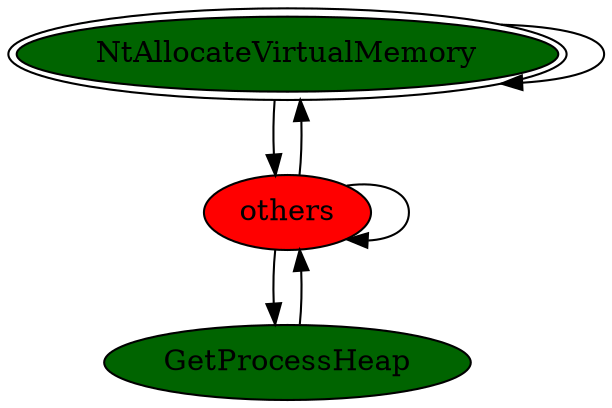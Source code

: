 digraph "./REPORTS/6746/API_PER_CATEGORY/VirtualProtectEx.exe_6828_Memory Management_API_per_Category_Transition_Matrix" {
	NtAllocateVirtualMemory [label=NtAllocateVirtualMemory fillcolor=darkgreen peripheries=2 style=filled]
	NtAllocateVirtualMemory -> NtAllocateVirtualMemory [label=""]
	others [label=others fillcolor=red style=filled]
	NtAllocateVirtualMemory -> others [label=""]
	others -> NtAllocateVirtualMemory [label=""]
	others -> others [label=""]
	GetProcessHeap [label=GetProcessHeap fillcolor=darkgreen style=filled]
	others -> GetProcessHeap [label=""]
	GetProcessHeap -> others [label=""]
}

